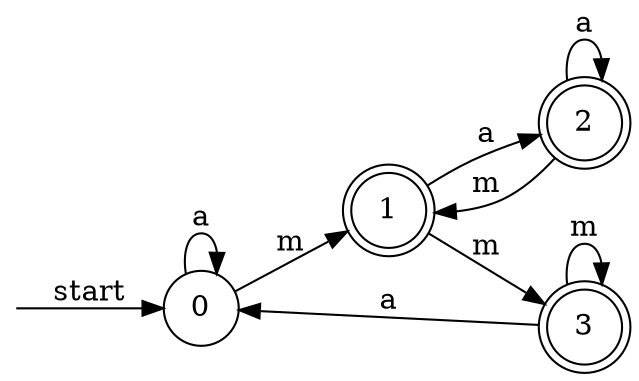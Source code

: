 digraph dfa {
    rankdir = LR;
    node [shape = circle];
    __start [style = invis, shape = point];
    __start -> "0" [ label = "start" ];
    node [shape = doublecircle]; "1" "2" "3"
    node [shape = circle];
    "0" -> "0" [ label = "a" ];
    "0" -> "1" [ label = "m" ];
    "1" -> "2" [ label = "a" ];
    "1" -> "3" [ label = "m" ];
    "2" -> "2" [ label = "a" ];
    "2" -> "1" [ label = "m" ];
    "3" -> "0" [ label = "a" ];
    "3" -> "3" [ label = "m" ];
}
